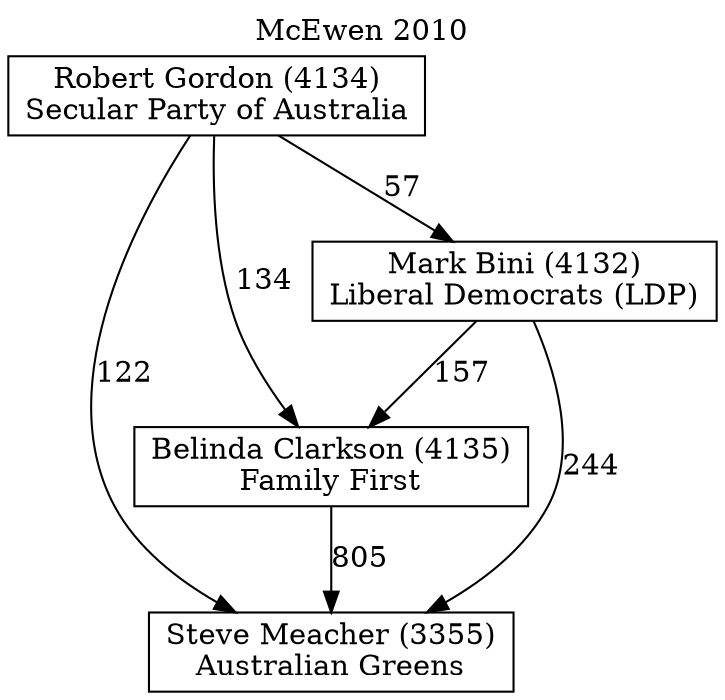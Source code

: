 // House preference flow
digraph "Steve Meacher (3355)_McEwen_2010" {
	graph [label="McEwen 2010" labelloc=t mclimit=10]
	node [shape=box]
	"Steve Meacher (3355)" [label="Steve Meacher (3355)
Australian Greens"]
	"Belinda Clarkson (4135)" [label="Belinda Clarkson (4135)
Family First"]
	"Mark Bini (4132)" [label="Mark Bini (4132)
Liberal Democrats (LDP)"]
	"Robert Gordon (4134)" [label="Robert Gordon (4134)
Secular Party of Australia"]
	"Steve Meacher (3355)" [label="Steve Meacher (3355)
Australian Greens"]
	"Mark Bini (4132)" [label="Mark Bini (4132)
Liberal Democrats (LDP)"]
	"Robert Gordon (4134)" [label="Robert Gordon (4134)
Secular Party of Australia"]
	"Steve Meacher (3355)" [label="Steve Meacher (3355)
Australian Greens"]
	"Robert Gordon (4134)" [label="Robert Gordon (4134)
Secular Party of Australia"]
	"Robert Gordon (4134)" [label="Robert Gordon (4134)
Secular Party of Australia"]
	"Mark Bini (4132)" [label="Mark Bini (4132)
Liberal Democrats (LDP)"]
	"Robert Gordon (4134)" [label="Robert Gordon (4134)
Secular Party of Australia"]
	"Robert Gordon (4134)" [label="Robert Gordon (4134)
Secular Party of Australia"]
	"Belinda Clarkson (4135)" [label="Belinda Clarkson (4135)
Family First"]
	"Mark Bini (4132)" [label="Mark Bini (4132)
Liberal Democrats (LDP)"]
	"Robert Gordon (4134)" [label="Robert Gordon (4134)
Secular Party of Australia"]
	"Belinda Clarkson (4135)" [label="Belinda Clarkson (4135)
Family First"]
	"Robert Gordon (4134)" [label="Robert Gordon (4134)
Secular Party of Australia"]
	"Robert Gordon (4134)" [label="Robert Gordon (4134)
Secular Party of Australia"]
	"Mark Bini (4132)" [label="Mark Bini (4132)
Liberal Democrats (LDP)"]
	"Robert Gordon (4134)" [label="Robert Gordon (4134)
Secular Party of Australia"]
	"Robert Gordon (4134)" [label="Robert Gordon (4134)
Secular Party of Australia"]
	"Belinda Clarkson (4135)" -> "Steve Meacher (3355)" [label=805]
	"Mark Bini (4132)" -> "Belinda Clarkson (4135)" [label=157]
	"Robert Gordon (4134)" -> "Mark Bini (4132)" [label=57]
	"Mark Bini (4132)" -> "Steve Meacher (3355)" [label=244]
	"Robert Gordon (4134)" -> "Steve Meacher (3355)" [label=122]
	"Robert Gordon (4134)" -> "Belinda Clarkson (4135)" [label=134]
}
